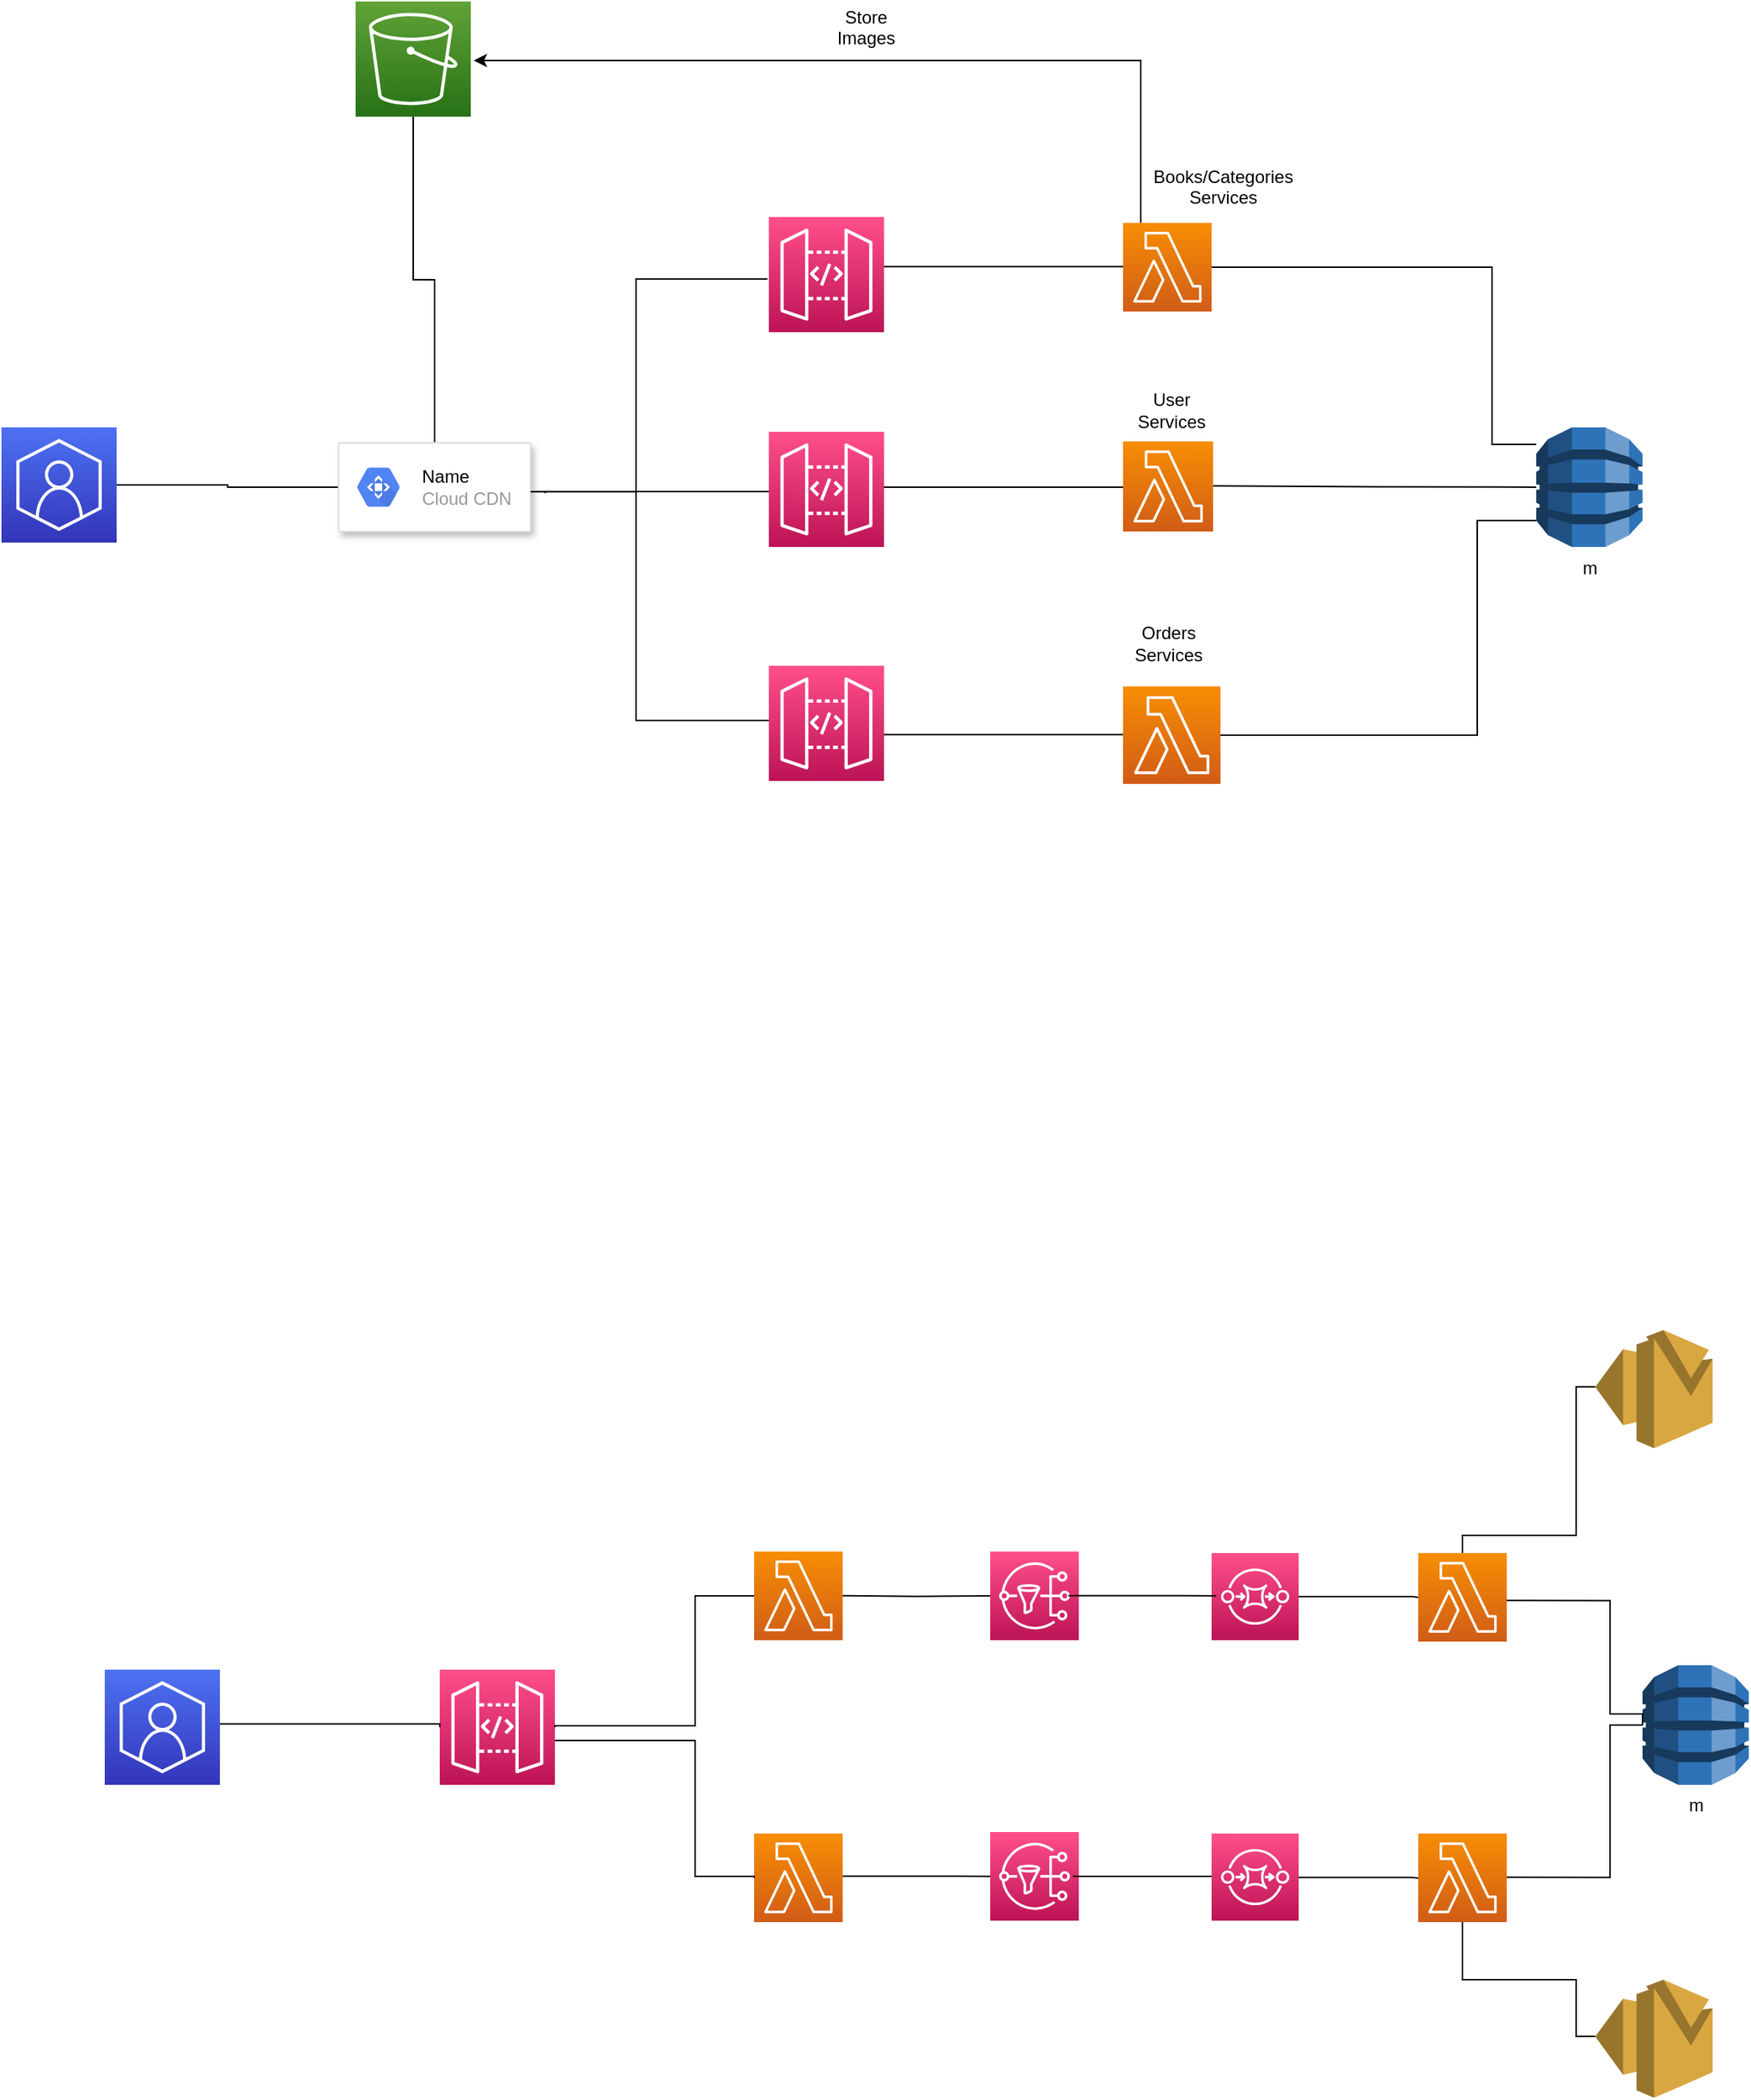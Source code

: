 <mxfile version="17.1.0" type="github">
  <diagram id="OKhErWQb7rbD11phgGq5" name="Page-1">
    <mxGraphModel dx="2076" dy="1128" grid="1" gridSize="10" guides="1" tooltips="1" connect="1" arrows="1" fold="1" page="1" pageScale="1" pageWidth="850" pageHeight="1100" math="0" shadow="0">
      <root>
        <mxCell id="0" />
        <mxCell id="1" parent="0" />
        <mxCell id="wicbFJvC92bKRZjQl9RK-47" value="" style="sketch=0;points=[[0,0,0],[0.25,0,0],[0.5,0,0],[0.75,0,0],[1,0,0],[0,1,0],[0.25,1,0],[0.5,1,0],[0.75,1,0],[1,1,0],[0,0.25,0],[0,0.5,0],[0,0.75,0],[1,0.25,0],[1,0.5,0],[1,0.75,0]];outlineConnect=0;fontColor=#232F3E;gradientColor=#FF4F8B;gradientDirection=north;fillColor=#BC1356;strokeColor=#ffffff;dashed=0;verticalLabelPosition=bottom;verticalAlign=top;align=center;html=1;fontSize=12;fontStyle=0;aspect=fixed;shape=mxgraph.aws4.resourceIcon;resIcon=mxgraph.aws4.api_gateway;" parent="1" vertex="1">
          <mxGeometry x="570" y="206" width="78" height="78" as="geometry" />
        </mxCell>
        <mxCell id="wicbFJvC92bKRZjQl9RK-48" value="" style="edgeStyle=orthogonalEdgeStyle;rounded=0;orthogonalLoop=1;jettySize=auto;html=1;entryX=0;entryY=0.5;entryDx=0;entryDy=0;endArrow=none;endFill=0;" parent="1" source="wicbFJvC92bKRZjQl9RK-49" target="wicbFJvC92bKRZjQl9RK-61" edge="1">
          <mxGeometry relative="1" as="geometry">
            <mxPoint x="217" y="389.0" as="targetPoint" />
          </mxGeometry>
        </mxCell>
        <mxCell id="wicbFJvC92bKRZjQl9RK-49" value="" style="sketch=0;points=[[0,0,0],[0.25,0,0],[0.5,0,0],[0.75,0,0],[1,0,0],[0,1,0],[0.25,1,0],[0.5,1,0],[0.75,1,0],[1,1,0],[0,0.25,0],[0,0.5,0],[0,0.75,0],[1,0.25,0],[1,0.5,0],[1,0.75,0]];outlineConnect=0;fontColor=#232F3E;gradientColor=#4D72F3;gradientDirection=north;fillColor=#3334B9;strokeColor=#ffffff;dashed=0;verticalLabelPosition=bottom;verticalAlign=top;align=center;html=1;fontSize=12;fontStyle=0;aspect=fixed;shape=mxgraph.aws4.resourceIcon;resIcon=mxgraph.aws4.customer_enablement;" parent="1" vertex="1">
          <mxGeometry x="50" y="348.5" width="78" height="78" as="geometry" />
        </mxCell>
        <mxCell id="wicbFJvC92bKRZjQl9RK-50" value="" style="sketch=0;points=[[0,0,0],[0.25,0,0],[0.5,0,0],[0.75,0,0],[1,0,0],[0,1,0],[0.25,1,0],[0.5,1,0],[0.75,1,0],[1,1,0],[0,0.25,0],[0,0.5,0],[0,0.75,0],[1,0.25,0],[1,0.5,0],[1,0.75,0]];outlineConnect=0;fontColor=#232F3E;gradientColor=#60A337;gradientDirection=north;fillColor=#277116;strokeColor=#ffffff;dashed=0;verticalLabelPosition=bottom;verticalAlign=top;align=center;html=1;fontSize=12;fontStyle=0;aspect=fixed;shape=mxgraph.aws4.resourceIcon;resIcon=mxgraph.aws4.s3;" parent="1" vertex="1">
          <mxGeometry x="290" y="60" width="78" height="78" as="geometry" />
        </mxCell>
        <mxCell id="wicbFJvC92bKRZjQl9RK-51" value="m" style="outlineConnect=0;dashed=0;verticalLabelPosition=bottom;verticalAlign=top;align=center;html=1;shape=mxgraph.aws3.dynamo_db;fillColor=#2E73B8;gradientColor=none;" parent="1" vertex="1">
          <mxGeometry x="1090" y="348.5" width="72" height="81" as="geometry" />
        </mxCell>
        <mxCell id="wicbFJvC92bKRZjQl9RK-52" value="" style="sketch=0;points=[[0,0,0],[0.25,0,0],[0.5,0,0],[0.75,0,0],[1,0,0],[0,1,0],[0.25,1,0],[0.5,1,0],[0.75,1,0],[1,1,0],[0,0.25,0],[0,0.5,0],[0,0.75,0],[1,0.25,0],[1,0.5,0],[1,0.75,0]];outlineConnect=0;fontColor=#232F3E;gradientColor=#F78E04;gradientDirection=north;fillColor=#D05C17;strokeColor=#ffffff;dashed=0;verticalLabelPosition=bottom;verticalAlign=top;align=center;html=1;fontSize=12;fontStyle=0;aspect=fixed;shape=mxgraph.aws4.resourceIcon;resIcon=mxgraph.aws4.lambda;" parent="1" vertex="1">
          <mxGeometry x="810" y="524" width="66" height="66" as="geometry" />
        </mxCell>
        <mxCell id="wicbFJvC92bKRZjQl9RK-53" value="" style="sketch=0;points=[[0,0,0],[0.25,0,0],[0.5,0,0],[0.75,0,0],[1,0,0],[0,1,0],[0.25,1,0],[0.5,1,0],[0.75,1,0],[1,1,0],[0,0.25,0],[0,0.5,0],[0,0.75,0],[1,0.25,0],[1,0.5,0],[1,0.75,0]];outlineConnect=0;fontColor=#232F3E;gradientColor=#F78E04;gradientDirection=north;fillColor=#D05C17;strokeColor=#ffffff;dashed=0;verticalLabelPosition=bottom;verticalAlign=top;align=center;html=1;fontSize=12;fontStyle=0;aspect=fixed;shape=mxgraph.aws4.resourceIcon;resIcon=mxgraph.aws4.lambda;" parent="1" vertex="1">
          <mxGeometry x="810" y="210" width="60" height="60" as="geometry" />
        </mxCell>
        <mxCell id="wicbFJvC92bKRZjQl9RK-54" value="" style="sketch=0;points=[[0,0,0],[0.25,0,0],[0.5,0,0],[0.75,0,0],[1,0,0],[0,1,0],[0.25,1,0],[0.5,1,0],[0.75,1,0],[1,1,0],[0,0.25,0],[0,0.5,0],[0,0.75,0],[1,0.25,0],[1,0.5,0],[1,0.75,0]];outlineConnect=0;fontColor=#232F3E;gradientColor=#F78E04;gradientDirection=north;fillColor=#D05C17;strokeColor=#ffffff;dashed=0;verticalLabelPosition=bottom;verticalAlign=top;align=center;html=1;fontSize=12;fontStyle=0;aspect=fixed;shape=mxgraph.aws4.resourceIcon;resIcon=mxgraph.aws4.lambda;" parent="1" vertex="1">
          <mxGeometry x="810" y="358" width="61" height="61" as="geometry" />
        </mxCell>
        <mxCell id="wicbFJvC92bKRZjQl9RK-55" value="" style="edgeStyle=elbowEdgeStyle;elbow=horizontal;endArrow=none;html=1;rounded=0;exitX=1;exitY=0.5;exitDx=0;exitDy=0;exitPerimeter=0;endFill=0;" parent="1" source="wicbFJvC92bKRZjQl9RK-53" target="wicbFJvC92bKRZjQl9RK-51" edge="1">
          <mxGeometry width="50" height="50" relative="1" as="geometry">
            <mxPoint x="940" y="280" as="sourcePoint" />
            <mxPoint x="1080" y="390.0" as="targetPoint" />
            <Array as="points">
              <mxPoint x="1060" y="360" />
              <mxPoint x="1070" y="370" />
              <mxPoint x="1050" y="330" />
            </Array>
          </mxGeometry>
        </mxCell>
        <mxCell id="wicbFJvC92bKRZjQl9RK-56" value="&lt;div&gt;Store Images&lt;/div&gt;&lt;div&gt;&lt;br&gt;&lt;/div&gt;" style="text;html=1;strokeColor=none;fillColor=none;align=center;verticalAlign=middle;whiteSpace=wrap;rounded=0;" parent="1" vertex="1">
          <mxGeometry x="606" y="70" width="60" height="30" as="geometry" />
        </mxCell>
        <mxCell id="wicbFJvC92bKRZjQl9RK-57" value="" style="edgeStyle=elbowEdgeStyle;elbow=horizontal;endArrow=none;html=1;rounded=0;exitX=1;exitY=0.5;exitDx=0;exitDy=0;exitPerimeter=0;entryX=0;entryY=0.78;entryDx=0;entryDy=0;entryPerimeter=0;endFill=0;" parent="1" source="wicbFJvC92bKRZjQl9RK-52" target="wicbFJvC92bKRZjQl9RK-51" edge="1">
          <mxGeometry width="50" height="50" relative="1" as="geometry">
            <mxPoint x="940" y="550.0" as="sourcePoint" />
            <mxPoint x="1080" y="410.0" as="targetPoint" />
            <Array as="points">
              <mxPoint x="1050" y="520" />
            </Array>
          </mxGeometry>
        </mxCell>
        <mxCell id="wicbFJvC92bKRZjQl9RK-58" value="Orders Services" style="text;html=1;strokeColor=none;fillColor=none;align=center;verticalAlign=middle;whiteSpace=wrap;rounded=0;" parent="1" vertex="1">
          <mxGeometry x="810.5" y="480" width="60" height="30" as="geometry" />
        </mxCell>
        <mxCell id="wicbFJvC92bKRZjQl9RK-59" value="" style="edgeStyle=orthogonalEdgeStyle;rounded=0;orthogonalLoop=1;jettySize=auto;html=1;entryX=0.5;entryY=1;entryDx=0;entryDy=0;entryPerimeter=0;endArrow=none;endFill=0;" parent="1" source="wicbFJvC92bKRZjQl9RK-61" target="wicbFJvC92bKRZjQl9RK-50" edge="1">
          <mxGeometry relative="1" as="geometry">
            <mxPoint x="343.5" y="279" as="targetPoint" />
          </mxGeometry>
        </mxCell>
        <mxCell id="wicbFJvC92bKRZjQl9RK-60" value="" style="edgeStyle=orthogonalEdgeStyle;rounded=0;orthogonalLoop=1;jettySize=auto;html=1;entryX=0;entryY=0.5;entryDx=0;entryDy=0;entryPerimeter=0;endArrow=none;endFill=0;" parent="1" edge="1">
          <mxGeometry relative="1" as="geometry">
            <mxPoint x="407.5" y="392" as="sourcePoint" />
            <mxPoint x="569" y="248" as="targetPoint" />
            <Array as="points">
              <mxPoint x="480" y="392" />
              <mxPoint x="480" y="248" />
            </Array>
          </mxGeometry>
        </mxCell>
        <mxCell id="wicbFJvC92bKRZjQl9RK-61" value="" style="strokeColor=#dddddd;shadow=1;strokeWidth=1;rounded=1;absoluteArcSize=1;arcSize=2;" parent="1" vertex="1">
          <mxGeometry x="278.5" y="359" width="130" height="60" as="geometry" />
        </mxCell>
        <mxCell id="wicbFJvC92bKRZjQl9RK-62" value="&lt;font color=&quot;#000000&quot;&gt;Name&lt;/font&gt;&lt;br&gt;Cloud  CDN" style="sketch=0;dashed=0;connectable=0;html=1;fillColor=#5184F3;strokeColor=none;shape=mxgraph.gcp2.hexIcon;prIcon=cloud_cdn;part=1;labelPosition=right;verticalLabelPosition=middle;align=left;verticalAlign=middle;spacingLeft=5;fontColor=#999999;fontSize=12;" parent="wicbFJvC92bKRZjQl9RK-61" vertex="1">
          <mxGeometry y="0.5" width="44" height="39" relative="1" as="geometry">
            <mxPoint x="5" y="-19.5" as="offset" />
          </mxGeometry>
        </mxCell>
        <mxCell id="wicbFJvC92bKRZjQl9RK-63" value="" style="sketch=0;points=[[0,0,0],[0.25,0,0],[0.5,0,0],[0.75,0,0],[1,0,0],[0,1,0],[0.25,1,0],[0.5,1,0],[0.75,1,0],[1,1,0],[0,0.25,0],[0,0.5,0],[0,0.75,0],[1,0.25,0],[1,0.5,0],[1,0.75,0]];outlineConnect=0;fontColor=#232F3E;gradientColor=#FF4F8B;gradientDirection=north;fillColor=#BC1356;strokeColor=#ffffff;dashed=0;verticalLabelPosition=bottom;verticalAlign=top;align=center;html=1;fontSize=12;fontStyle=0;aspect=fixed;shape=mxgraph.aws4.resourceIcon;resIcon=mxgraph.aws4.api_gateway;" parent="1" vertex="1">
          <mxGeometry x="570" y="510" width="78" height="78" as="geometry" />
        </mxCell>
        <mxCell id="wicbFJvC92bKRZjQl9RK-64" value="" style="sketch=0;points=[[0,0,0],[0.25,0,0],[0.5,0,0],[0.75,0,0],[1,0,0],[0,1,0],[0.25,1,0],[0.5,1,0],[0.75,1,0],[1,1,0],[0,0.25,0],[0,0.5,0],[0,0.75,0],[1,0.25,0],[1,0.5,0],[1,0.75,0]];outlineConnect=0;fontColor=#232F3E;gradientColor=#FF4F8B;gradientDirection=north;fillColor=#BC1356;strokeColor=#ffffff;dashed=0;verticalLabelPosition=bottom;verticalAlign=top;align=center;html=1;fontSize=12;fontStyle=0;aspect=fixed;shape=mxgraph.aws4.resourceIcon;resIcon=mxgraph.aws4.api_gateway;" parent="1" vertex="1">
          <mxGeometry x="570" y="351.5" width="78" height="78" as="geometry" />
        </mxCell>
        <mxCell id="wicbFJvC92bKRZjQl9RK-65" value="" style="edgeStyle=orthogonalEdgeStyle;rounded=0;orthogonalLoop=1;jettySize=auto;html=1;endArrow=none;endFill=0;" parent="1" edge="1">
          <mxGeometry relative="1" as="geometry">
            <mxPoint x="408.5" y="392.077" as="sourcePoint" />
            <mxPoint x="570" y="547" as="targetPoint" />
            <Array as="points">
              <mxPoint x="480" y="392" />
              <mxPoint x="480" y="547" />
            </Array>
          </mxGeometry>
        </mxCell>
        <mxCell id="wicbFJvC92bKRZjQl9RK-66" value="" style="edgeStyle=orthogonalEdgeStyle;rounded=0;orthogonalLoop=1;jettySize=auto;html=1;entryX=0;entryY=0.5;entryDx=0;entryDy=0;entryPerimeter=0;endArrow=none;endFill=0;" parent="1" edge="1">
          <mxGeometry relative="1" as="geometry">
            <mxPoint x="418.5" y="393.077" as="sourcePoint" />
            <mxPoint x="570" y="391.5" as="targetPoint" />
            <Array as="points">
              <mxPoint x="419" y="392" />
              <mxPoint x="570" y="392" />
            </Array>
          </mxGeometry>
        </mxCell>
        <mxCell id="wicbFJvC92bKRZjQl9RK-67" value="" style="edgeStyle=orthogonalEdgeStyle;rounded=0;orthogonalLoop=1;jettySize=auto;html=1;endArrow=none;endFill=0;" parent="1" target="wicbFJvC92bKRZjQl9RK-54" edge="1">
          <mxGeometry relative="1" as="geometry">
            <mxPoint x="648" y="389" as="sourcePoint" />
            <mxPoint x="800" y="390" as="targetPoint" />
            <Array as="points">
              <mxPoint x="648" y="389" />
            </Array>
          </mxGeometry>
        </mxCell>
        <mxCell id="wicbFJvC92bKRZjQl9RK-68" value="" style="edgeStyle=orthogonalEdgeStyle;rounded=0;orthogonalLoop=1;jettySize=auto;html=1;endArrow=none;endFill=0;" parent="1" edge="1">
          <mxGeometry relative="1" as="geometry">
            <mxPoint x="648" y="556.66" as="sourcePoint" />
            <mxPoint x="810" y="556.66" as="targetPoint" />
            <Array as="points">
              <mxPoint x="648" y="556.66" />
            </Array>
          </mxGeometry>
        </mxCell>
        <mxCell id="wicbFJvC92bKRZjQl9RK-69" value="" style="edgeStyle=orthogonalEdgeStyle;rounded=0;orthogonalLoop=1;jettySize=auto;html=1;endArrow=none;endFill=0;" parent="1" edge="1">
          <mxGeometry relative="1" as="geometry">
            <mxPoint x="648" y="239.66" as="sourcePoint" />
            <mxPoint x="810" y="239.66" as="targetPoint" />
            <Array as="points">
              <mxPoint x="648" y="239.66" />
            </Array>
          </mxGeometry>
        </mxCell>
        <mxCell id="wicbFJvC92bKRZjQl9RK-70" value="" style="edgeStyle=orthogonalEdgeStyle;rounded=0;orthogonalLoop=1;jettySize=auto;html=1;entryX=0;entryY=0.5;entryDx=0;entryDy=0;entryPerimeter=0;endArrow=none;endFill=0;" parent="1" target="wicbFJvC92bKRZjQl9RK-51" edge="1">
          <mxGeometry relative="1" as="geometry">
            <mxPoint x="871" y="388.16" as="sourcePoint" />
            <mxPoint x="1033" y="388.16" as="targetPoint" />
            <Array as="points" />
          </mxGeometry>
        </mxCell>
        <mxCell id="wicbFJvC92bKRZjQl9RK-71" value="User Services" style="text;html=1;strokeColor=none;fillColor=none;align=center;verticalAlign=middle;whiteSpace=wrap;rounded=0;" parent="1" vertex="1">
          <mxGeometry x="813" y="321.5" width="60" height="30" as="geometry" />
        </mxCell>
        <mxCell id="wicbFJvC92bKRZjQl9RK-72" value="" style="edgeStyle=orthogonalEdgeStyle;rounded=0;orthogonalLoop=1;jettySize=auto;html=1;endArrow=classic;endFill=1;" parent="1" source="wicbFJvC92bKRZjQl9RK-53" edge="1">
          <mxGeometry relative="1" as="geometry">
            <mxPoint x="750" y="204" as="sourcePoint" />
            <mxPoint x="370" y="100" as="targetPoint" />
            <Array as="points">
              <mxPoint x="822" y="100" />
            </Array>
          </mxGeometry>
        </mxCell>
        <mxCell id="wicbFJvC92bKRZjQl9RK-73" value="&lt;div&gt;Books/Categories Services&lt;/div&gt;&lt;div&gt;&lt;br&gt;&lt;/div&gt;" style="text;html=1;strokeColor=none;fillColor=none;align=center;verticalAlign=middle;whiteSpace=wrap;rounded=0;" parent="1" vertex="1">
          <mxGeometry x="813" y="180" width="130" height="26" as="geometry" />
        </mxCell>
        <mxCell id="SJvoN4DdPRmii36lUu6f-1" value="" style="sketch=0;points=[[0,0,0],[0.25,0,0],[0.5,0,0],[0.75,0,0],[1,0,0],[0,1,0],[0.25,1,0],[0.5,1,0],[0.75,1,0],[1,1,0],[0,0.25,0],[0,0.5,0],[0,0.75,0],[1,0.25,0],[1,0.5,0],[1,0.75,0]];outlineConnect=0;fontColor=#232F3E;gradientColor=#4D72F3;gradientDirection=north;fillColor=#3334B9;strokeColor=#ffffff;dashed=0;verticalLabelPosition=bottom;verticalAlign=top;align=center;html=1;fontSize=12;fontStyle=0;aspect=fixed;shape=mxgraph.aws4.resourceIcon;resIcon=mxgraph.aws4.customer_enablement;" vertex="1" parent="1">
          <mxGeometry x="120" y="1190" width="78" height="78" as="geometry" />
        </mxCell>
        <mxCell id="SJvoN4DdPRmii36lUu6f-3" value="" style="sketch=0;points=[[0,0,0],[0.25,0,0],[0.5,0,0],[0.75,0,0],[1,0,0],[0,1,0],[0.25,1,0],[0.5,1,0],[0.75,1,0],[1,1,0],[0,0.25,0],[0,0.5,0],[0,0.75,0],[1,0.25,0],[1,0.5,0],[1,0.75,0]];outlineConnect=0;fontColor=#232F3E;gradientColor=#F78E04;gradientDirection=north;fillColor=#D05C17;strokeColor=#ffffff;dashed=0;verticalLabelPosition=bottom;verticalAlign=top;align=center;html=1;fontSize=12;fontStyle=0;aspect=fixed;shape=mxgraph.aws4.resourceIcon;resIcon=mxgraph.aws4.lambda;" vertex="1" parent="1">
          <mxGeometry x="560" y="1301" width="60" height="60" as="geometry" />
        </mxCell>
        <mxCell id="SJvoN4DdPRmii36lUu6f-4" value="" style="sketch=0;points=[[0,0,0],[0.25,0,0],[0.5,0,0],[0.75,0,0],[1,0,0],[0,1,0],[0.25,1,0],[0.5,1,0],[0.75,1,0],[1,1,0],[0,0.25,0],[0,0.5,0],[0,0.75,0],[1,0.25,0],[1,0.5,0],[1,0.75,0]];outlineConnect=0;fontColor=#232F3E;gradientColor=#F78E04;gradientDirection=north;fillColor=#D05C17;strokeColor=#ffffff;dashed=0;verticalLabelPosition=bottom;verticalAlign=top;align=center;html=1;fontSize=12;fontStyle=0;aspect=fixed;shape=mxgraph.aws4.resourceIcon;resIcon=mxgraph.aws4.lambda;" vertex="1" parent="1">
          <mxGeometry x="560" y="1110" width="60" height="60" as="geometry" />
        </mxCell>
        <mxCell id="SJvoN4DdPRmii36lUu6f-7" value="" style="sketch=0;points=[[0,0,0],[0.25,0,0],[0.5,0,0],[0.75,0,0],[1,0,0],[0,1,0],[0.25,1,0],[0.5,1,0],[0.75,1,0],[1,1,0],[0,0.25,0],[0,0.5,0],[0,0.75,0],[1,0.25,0],[1,0.5,0],[1,0.75,0]];outlineConnect=0;fontColor=#232F3E;gradientColor=#FF4F8B;gradientDirection=north;fillColor=#BC1356;strokeColor=#ffffff;dashed=0;verticalLabelPosition=bottom;verticalAlign=top;align=center;html=1;fontSize=12;fontStyle=0;aspect=fixed;shape=mxgraph.aws4.resourceIcon;resIcon=mxgraph.aws4.api_gateway;" vertex="1" parent="1">
          <mxGeometry x="347" y="1190" width="78" height="78" as="geometry" />
        </mxCell>
        <mxCell id="SJvoN4DdPRmii36lUu6f-9" value="" style="sketch=0;points=[[0,0,0],[0.25,0,0],[0.5,0,0],[0.75,0,0],[1,0,0],[0,1,0],[0.25,1,0],[0.5,1,0],[0.75,1,0],[1,1,0],[0,0.25,0],[0,0.5,0],[0,0.75,0],[1,0.25,0],[1,0.5,0],[1,0.75,0]];outlineConnect=0;fontColor=#232F3E;gradientColor=#FF4F8B;gradientDirection=north;fillColor=#BC1356;strokeColor=#ffffff;dashed=0;verticalLabelPosition=bottom;verticalAlign=top;align=center;html=1;fontSize=12;fontStyle=0;aspect=fixed;shape=mxgraph.aws4.resourceIcon;resIcon=mxgraph.aws4.sns;" vertex="1" parent="1">
          <mxGeometry x="720" y="1110" width="60" height="60" as="geometry" />
        </mxCell>
        <mxCell id="SJvoN4DdPRmii36lUu6f-10" value="" style="sketch=0;points=[[0,0,0],[0.25,0,0],[0.5,0,0],[0.75,0,0],[1,0,0],[0,1,0],[0.25,1,0],[0.5,1,0],[0.75,1,0],[1,1,0],[0,0.25,0],[0,0.5,0],[0,0.75,0],[1,0.25,0],[1,0.5,0],[1,0.75,0]];outlineConnect=0;fontColor=#232F3E;gradientColor=#FF4F8B;gradientDirection=north;fillColor=#BC1356;strokeColor=#ffffff;dashed=0;verticalLabelPosition=bottom;verticalAlign=top;align=center;html=1;fontSize=12;fontStyle=0;aspect=fixed;shape=mxgraph.aws4.resourceIcon;resIcon=mxgraph.aws4.sqs;" vertex="1" parent="1">
          <mxGeometry x="870" y="1111" width="59" height="59" as="geometry" />
        </mxCell>
        <mxCell id="SJvoN4DdPRmii36lUu6f-11" value="" style="sketch=0;points=[[0,0,0],[0.25,0,0],[0.5,0,0],[0.75,0,0],[1,0,0],[0,1,0],[0.25,1,0],[0.5,1,0],[0.75,1,0],[1,1,0],[0,0.25,0],[0,0.5,0],[0,0.75,0],[1,0.25,0],[1,0.5,0],[1,0.75,0]];outlineConnect=0;fontColor=#232F3E;gradientColor=#F78E04;gradientDirection=north;fillColor=#D05C17;strokeColor=#ffffff;dashed=0;verticalLabelPosition=bottom;verticalAlign=top;align=center;html=1;fontSize=12;fontStyle=0;aspect=fixed;shape=mxgraph.aws4.resourceIcon;resIcon=mxgraph.aws4.lambda;" vertex="1" parent="1">
          <mxGeometry x="1010" y="1111" width="60" height="60" as="geometry" />
        </mxCell>
        <mxCell id="SJvoN4DdPRmii36lUu6f-12" value="" style="sketch=0;points=[[0,0,0],[0.25,0,0],[0.5,0,0],[0.75,0,0],[1,0,0],[0,1,0],[0.25,1,0],[0.5,1,0],[0.75,1,0],[1,1,0],[0,0.25,0],[0,0.5,0],[0,0.75,0],[1,0.25,0],[1,0.5,0],[1,0.75,0]];outlineConnect=0;fontColor=#232F3E;gradientColor=#FF4F8B;gradientDirection=north;fillColor=#BC1356;strokeColor=#ffffff;dashed=0;verticalLabelPosition=bottom;verticalAlign=top;align=center;html=1;fontSize=12;fontStyle=0;aspect=fixed;shape=mxgraph.aws4.resourceIcon;resIcon=mxgraph.aws4.sns;" vertex="1" parent="1">
          <mxGeometry x="720" y="1300" width="60" height="60" as="geometry" />
        </mxCell>
        <mxCell id="SJvoN4DdPRmii36lUu6f-13" value="" style="sketch=0;points=[[0,0,0],[0.25,0,0],[0.5,0,0],[0.75,0,0],[1,0,0],[0,1,0],[0.25,1,0],[0.5,1,0],[0.75,1,0],[1,1,0],[0,0.25,0],[0,0.5,0],[0,0.75,0],[1,0.25,0],[1,0.5,0],[1,0.75,0]];outlineConnect=0;fontColor=#232F3E;gradientColor=#FF4F8B;gradientDirection=north;fillColor=#BC1356;strokeColor=#ffffff;dashed=0;verticalLabelPosition=bottom;verticalAlign=top;align=center;html=1;fontSize=12;fontStyle=0;aspect=fixed;shape=mxgraph.aws4.resourceIcon;resIcon=mxgraph.aws4.sqs;" vertex="1" parent="1">
          <mxGeometry x="870" y="1301" width="59" height="59" as="geometry" />
        </mxCell>
        <mxCell id="SJvoN4DdPRmii36lUu6f-14" value="" style="sketch=0;points=[[0,0,0],[0.25,0,0],[0.5,0,0],[0.75,0,0],[1,0,0],[0,1,0],[0.25,1,0],[0.5,1,0],[0.75,1,0],[1,1,0],[0,0.25,0],[0,0.5,0],[0,0.75,0],[1,0.25,0],[1,0.5,0],[1,0.75,0]];outlineConnect=0;fontColor=#232F3E;gradientColor=#F78E04;gradientDirection=north;fillColor=#D05C17;strokeColor=#ffffff;dashed=0;verticalLabelPosition=bottom;verticalAlign=top;align=center;html=1;fontSize=12;fontStyle=0;aspect=fixed;shape=mxgraph.aws4.resourceIcon;resIcon=mxgraph.aws4.lambda;" vertex="1" parent="1">
          <mxGeometry x="1010" y="1301" width="60" height="60" as="geometry" />
        </mxCell>
        <mxCell id="SJvoN4DdPRmii36lUu6f-15" value="m" style="outlineConnect=0;dashed=0;verticalLabelPosition=bottom;verticalAlign=top;align=center;html=1;shape=mxgraph.aws3.dynamo_db;fillColor=#2E73B8;gradientColor=none;" vertex="1" parent="1">
          <mxGeometry x="1162" y="1187" width="72" height="81" as="geometry" />
        </mxCell>
        <mxCell id="SJvoN4DdPRmii36lUu6f-16" value="" style="edgeStyle=orthogonalEdgeStyle;rounded=0;orthogonalLoop=1;jettySize=auto;html=1;endArrow=none;endFill=0;entryX=0;entryY=0.5;entryDx=0;entryDy=0;entryPerimeter=0;" edge="1" parent="1" target="SJvoN4DdPRmii36lUu6f-7">
          <mxGeometry relative="1" as="geometry">
            <mxPoint x="198" y="1226.79" as="sourcePoint" />
            <mxPoint x="350" y="1227" as="targetPoint" />
            <Array as="points">
              <mxPoint x="347" y="1227" />
            </Array>
          </mxGeometry>
        </mxCell>
        <mxCell id="SJvoN4DdPRmii36lUu6f-17" value="" style="outlineConnect=0;dashed=0;verticalLabelPosition=bottom;verticalAlign=top;align=center;html=1;shape=mxgraph.aws3.ses;fillColor=#D9A741;gradientColor=none;" vertex="1" parent="1">
          <mxGeometry x="1130" y="960" width="79.5" height="80" as="geometry" />
        </mxCell>
        <mxCell id="SJvoN4DdPRmii36lUu6f-18" value="" style="outlineConnect=0;dashed=0;verticalLabelPosition=bottom;verticalAlign=top;align=center;html=1;shape=mxgraph.aws3.ses;fillColor=#D9A741;gradientColor=none;" vertex="1" parent="1">
          <mxGeometry x="1130" y="1400" width="79.5" height="80" as="geometry" />
        </mxCell>
        <mxCell id="SJvoN4DdPRmii36lUu6f-19" value="" style="edgeStyle=orthogonalEdgeStyle;rounded=0;orthogonalLoop=1;jettySize=auto;html=1;endArrow=none;endFill=0;entryX=0;entryY=0.5;entryDx=0;entryDy=0;entryPerimeter=0;exitX=1;exitY=0.5;exitDx=0;exitDy=0;exitPerimeter=0;" edge="1" parent="1" source="SJvoN4DdPRmii36lUu6f-7" target="SJvoN4DdPRmii36lUu6f-4">
          <mxGeometry relative="1" as="geometry">
            <mxPoint x="411" y="1227.9" as="sourcePoint" />
            <mxPoint x="560" y="1230.11" as="targetPoint" />
            <Array as="points">
              <mxPoint x="520" y="1228" />
              <mxPoint x="520" y="1140" />
            </Array>
          </mxGeometry>
        </mxCell>
        <mxCell id="SJvoN4DdPRmii36lUu6f-20" value="" style="edgeStyle=orthogonalEdgeStyle;rounded=0;orthogonalLoop=1;jettySize=auto;html=1;endArrow=none;endFill=0;entryX=0;entryY=0.5;entryDx=0;entryDy=0;entryPerimeter=0;" edge="1" parent="1" source="SJvoN4DdPRmii36lUu6f-7" target="SJvoN4DdPRmii36lUu6f-3">
          <mxGeometry relative="1" as="geometry">
            <mxPoint x="421" y="1237.9" as="sourcePoint" />
            <mxPoint x="570" y="1150" as="targetPoint" />
            <Array as="points">
              <mxPoint x="520" y="1238" />
              <mxPoint x="520" y="1330" />
              <mxPoint x="560" y="1330" />
            </Array>
          </mxGeometry>
        </mxCell>
        <mxCell id="SJvoN4DdPRmii36lUu6f-21" value="" style="edgeStyle=orthogonalEdgeStyle;rounded=0;orthogonalLoop=1;jettySize=auto;html=1;endArrow=none;endFill=0;entryX=0;entryY=0.5;entryDx=0;entryDy=0;entryPerimeter=0;" edge="1" parent="1" target="SJvoN4DdPRmii36lUu6f-9">
          <mxGeometry relative="1" as="geometry">
            <mxPoint x="620.0" y="1139.9" as="sourcePoint" />
            <mxPoint x="769" y="1142.11" as="targetPoint" />
            <Array as="points" />
          </mxGeometry>
        </mxCell>
        <mxCell id="SJvoN4DdPRmii36lUu6f-23" value="" style="edgeStyle=orthogonalEdgeStyle;rounded=0;orthogonalLoop=1;jettySize=auto;html=1;endArrow=none;endFill=0;entryX=0;entryY=0.5;entryDx=0;entryDy=0;entryPerimeter=0;" edge="1" parent="1">
          <mxGeometry relative="1" as="geometry">
            <mxPoint x="620.0" y="1329.93" as="sourcePoint" />
            <mxPoint x="720" y="1330.03" as="targetPoint" />
            <Array as="points">
              <mxPoint x="700" y="1330" />
              <mxPoint x="700" y="1330" />
            </Array>
          </mxGeometry>
        </mxCell>
        <mxCell id="SJvoN4DdPRmii36lUu6f-24" value="" style="edgeStyle=orthogonalEdgeStyle;rounded=0;orthogonalLoop=1;jettySize=auto;html=1;endArrow=none;endFill=0;entryX=0;entryY=0.5;entryDx=0;entryDy=0;entryPerimeter=0;" edge="1" parent="1">
          <mxGeometry relative="1" as="geometry">
            <mxPoint x="773.0" y="1139.93" as="sourcePoint" />
            <mxPoint x="873" y="1140.03" as="targetPoint" />
            <Array as="points">
              <mxPoint x="850" y="1140" />
              <mxPoint x="850" y="1140" />
            </Array>
          </mxGeometry>
        </mxCell>
        <mxCell id="SJvoN4DdPRmii36lUu6f-25" value="" style="edgeStyle=orthogonalEdgeStyle;rounded=0;orthogonalLoop=1;jettySize=auto;html=1;endArrow=none;endFill=0;" edge="1" parent="1">
          <mxGeometry relative="1" as="geometry">
            <mxPoint x="929.0" y="1140.53" as="sourcePoint" />
            <mxPoint x="1010" y="1141" as="targetPoint" />
            <Array as="points">
              <mxPoint x="1006" y="1140.6" />
              <mxPoint x="1006" y="1140.6" />
            </Array>
          </mxGeometry>
        </mxCell>
        <mxCell id="SJvoN4DdPRmii36lUu6f-26" value="" style="edgeStyle=orthogonalEdgeStyle;rounded=0;orthogonalLoop=1;jettySize=auto;html=1;endArrow=none;endFill=0;" edge="1" parent="1" target="SJvoN4DdPRmii36lUu6f-13">
          <mxGeometry relative="1" as="geometry">
            <mxPoint x="776.0" y="1330.03" as="sourcePoint" />
            <mxPoint x="876" y="1330.13" as="targetPoint" />
            <Array as="points" />
          </mxGeometry>
        </mxCell>
        <mxCell id="SJvoN4DdPRmii36lUu6f-30" value="" style="edgeStyle=orthogonalEdgeStyle;rounded=0;orthogonalLoop=1;jettySize=auto;html=1;endArrow=none;endFill=0;" edge="1" parent="1">
          <mxGeometry relative="1" as="geometry">
            <mxPoint x="929.0" y="1330.73" as="sourcePoint" />
            <mxPoint x="1010" y="1331.2" as="targetPoint" />
            <Array as="points">
              <mxPoint x="1006" y="1330.8" />
              <mxPoint x="1006" y="1330.8" />
            </Array>
          </mxGeometry>
        </mxCell>
        <mxCell id="SJvoN4DdPRmii36lUu6f-31" value="" style="edgeStyle=orthogonalEdgeStyle;rounded=0;orthogonalLoop=1;jettySize=auto;html=1;endArrow=none;endFill=0;entryX=0;entryY=0.5;entryDx=0;entryDy=0;entryPerimeter=0;" edge="1" parent="1" target="SJvoN4DdPRmii36lUu6f-15">
          <mxGeometry relative="1" as="geometry">
            <mxPoint x="1070.0" y="1330.65" as="sourcePoint" />
            <mxPoint x="1151" y="1331.12" as="targetPoint" />
            <Array as="points">
              <mxPoint x="1140" y="1331" />
              <mxPoint x="1140" y="1228" />
            </Array>
          </mxGeometry>
        </mxCell>
        <mxCell id="SJvoN4DdPRmii36lUu6f-32" value="" style="edgeStyle=orthogonalEdgeStyle;rounded=0;orthogonalLoop=1;jettySize=auto;html=1;endArrow=none;endFill=0;entryX=0;entryY=0.5;entryDx=0;entryDy=0;entryPerimeter=0;" edge="1" parent="1" target="SJvoN4DdPRmii36lUu6f-15">
          <mxGeometry relative="1" as="geometry">
            <mxPoint x="1070" y="1143.15" as="sourcePoint" />
            <mxPoint x="1162" y="1040" as="targetPoint" />
            <Array as="points">
              <mxPoint x="1140" y="1143" />
              <mxPoint x="1140" y="1220" />
              <mxPoint x="1162" y="1220" />
            </Array>
          </mxGeometry>
        </mxCell>
        <mxCell id="SJvoN4DdPRmii36lUu6f-33" value="" style="edgeStyle=orthogonalEdgeStyle;rounded=0;orthogonalLoop=1;jettySize=auto;html=1;endArrow=none;endFill=0;exitX=0.5;exitY=0;exitDx=0;exitDy=0;exitPerimeter=0;entryX=0;entryY=0.48;entryDx=0;entryDy=0;entryPerimeter=0;" edge="1" parent="1" source="SJvoN4DdPRmii36lUu6f-11" target="SJvoN4DdPRmii36lUu6f-17">
          <mxGeometry relative="1" as="geometry">
            <mxPoint x="1040.0" y="1099.02" as="sourcePoint" />
            <mxPoint x="1121" y="1099.49" as="targetPoint" />
            <Array as="points">
              <mxPoint x="1040" y="1099" />
              <mxPoint x="1117" y="1099" />
              <mxPoint x="1117" y="998" />
            </Array>
          </mxGeometry>
        </mxCell>
        <mxCell id="SJvoN4DdPRmii36lUu6f-34" value="" style="edgeStyle=orthogonalEdgeStyle;rounded=0;orthogonalLoop=1;jettySize=auto;html=1;endArrow=none;endFill=0;exitX=0.5;exitY=1;exitDx=0;exitDy=0;exitPerimeter=0;entryX=0;entryY=0.48;entryDx=0;entryDy=0;entryPerimeter=0;" edge="1" parent="1" source="SJvoN4DdPRmii36lUu6f-14" target="SJvoN4DdPRmii36lUu6f-18">
          <mxGeometry relative="1" as="geometry">
            <mxPoint x="1040.0" y="1400.01" as="sourcePoint" />
            <mxPoint x="1121" y="1400.48" as="targetPoint" />
            <Array as="points">
              <mxPoint x="1040" y="1400" />
              <mxPoint x="1117" y="1400" />
              <mxPoint x="1117" y="1438" />
            </Array>
          </mxGeometry>
        </mxCell>
      </root>
    </mxGraphModel>
  </diagram>
</mxfile>
